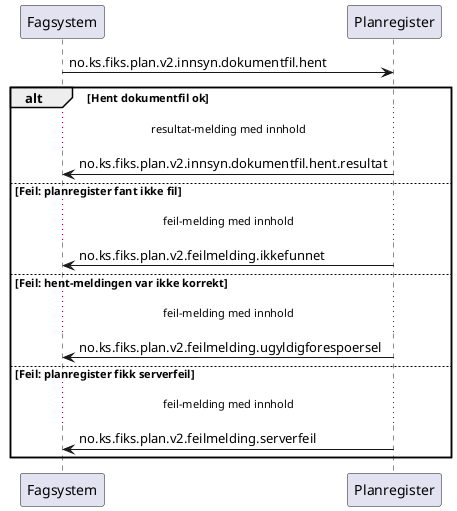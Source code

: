 @startuml

Fagsystem -> Planregister: no.ks.fiks.plan.v2.innsyn.dokumentfil.hent

alt Hent dokumentfil ok
...resultat-melding med innhold...

Fagsystem <- Planregister: no.ks.fiks.plan.v2.innsyn.dokumentfil.hent.resultat

else Feil: planregister fant ikke fil
...feil-melding med innhold...

Fagsystem <- Planregister: no.ks.fiks.plan.v2.feilmelding.ikkefunnet

else Feil: hent-meldingen var ikke korrekt
...feil-melding med innhold...

Fagsystem <- Planregister: no.ks.fiks.plan.v2.feilmelding.ugyldigforespoersel

else Feil: planregister fikk serverfeil
...feil-melding med innhold...

Fagsystem <- Planregister: no.ks.fiks.plan.v2.feilmelding.serverfeil

end
@enduml